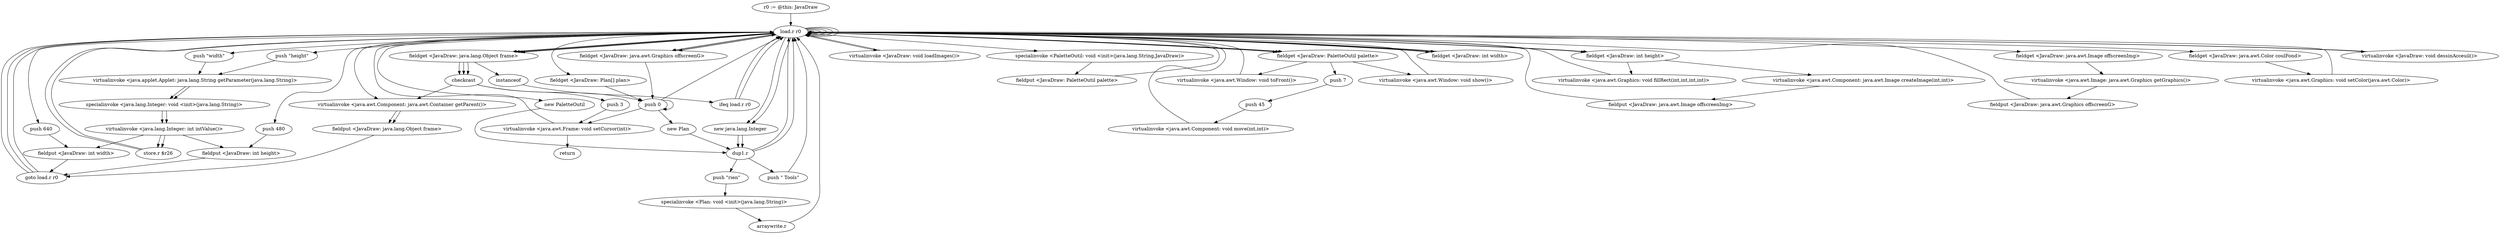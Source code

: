 digraph "" {
    "r0 := @this: JavaDraw"
    "load.r r0"
    "r0 := @this: JavaDraw"->"load.r r0";
    "load.r r0"->"load.r r0";
    "virtualinvoke <java.awt.Component: java.awt.Container getParent()>"
    "load.r r0"->"virtualinvoke <java.awt.Component: java.awt.Container getParent()>";
    "fieldput <JavaDraw: java.lang.Object frame>"
    "virtualinvoke <java.awt.Component: java.awt.Container getParent()>"->"fieldput <JavaDraw: java.lang.Object frame>";
    "goto load.r r0"
    "fieldput <JavaDraw: java.lang.Object frame>"->"goto load.r r0";
    "goto load.r r0"->"load.r r0";
    "fieldget <JavaDraw: java.lang.Object frame>"
    "load.r r0"->"fieldget <JavaDraw: java.lang.Object frame>";
    "instanceof"
    "fieldget <JavaDraw: java.lang.Object frame>"->"instanceof";
    "ifeq load.r r0"
    "instanceof"->"ifeq load.r r0";
    "ifeq load.r r0"->"load.r r0";
    "load.r r0"->"fieldget <JavaDraw: java.lang.Object frame>";
    "checkcast"
    "fieldget <JavaDraw: java.lang.Object frame>"->"checkcast";
    "push 3"
    "checkcast"->"push 3";
    "virtualinvoke <java.awt.Frame: void setCursor(int)>"
    "push 3"->"virtualinvoke <java.awt.Frame: void setCursor(int)>";
    "virtualinvoke <java.awt.Frame: void setCursor(int)>"->"load.r r0";
    "virtualinvoke <JavaDraw: void loadImages()>"
    "load.r r0"->"virtualinvoke <JavaDraw: void loadImages()>";
    "virtualinvoke <JavaDraw: void loadImages()>"->"load.r r0";
    "new java.lang.Integer"
    "load.r r0"->"new java.lang.Integer";
    "dup1.r"
    "new java.lang.Integer"->"dup1.r";
    "dup1.r"->"load.r r0";
    "push \"width\""
    "load.r r0"->"push \"width\"";
    "virtualinvoke <java.applet.Applet: java.lang.String getParameter(java.lang.String)>"
    "push \"width\""->"virtualinvoke <java.applet.Applet: java.lang.String getParameter(java.lang.String)>";
    "specialinvoke <java.lang.Integer: void <init>(java.lang.String)>"
    "virtualinvoke <java.applet.Applet: java.lang.String getParameter(java.lang.String)>"->"specialinvoke <java.lang.Integer: void <init>(java.lang.String)>";
    "virtualinvoke <java.lang.Integer: int intValue()>"
    "specialinvoke <java.lang.Integer: void <init>(java.lang.String)>"->"virtualinvoke <java.lang.Integer: int intValue()>";
    "fieldput <JavaDraw: int width>"
    "virtualinvoke <java.lang.Integer: int intValue()>"->"fieldput <JavaDraw: int width>";
    "fieldput <JavaDraw: int width>"->"goto load.r r0";
    "goto load.r r0"->"load.r r0";
    "load.r r0"->"new java.lang.Integer";
    "new java.lang.Integer"->"dup1.r";
    "dup1.r"->"load.r r0";
    "push \"height\""
    "load.r r0"->"push \"height\"";
    "push \"height\""->"virtualinvoke <java.applet.Applet: java.lang.String getParameter(java.lang.String)>";
    "virtualinvoke <java.applet.Applet: java.lang.String getParameter(java.lang.String)>"->"specialinvoke <java.lang.Integer: void <init>(java.lang.String)>";
    "specialinvoke <java.lang.Integer: void <init>(java.lang.String)>"->"virtualinvoke <java.lang.Integer: int intValue()>";
    "fieldput <JavaDraw: int height>"
    "virtualinvoke <java.lang.Integer: int intValue()>"->"fieldput <JavaDraw: int height>";
    "fieldput <JavaDraw: int height>"->"goto load.r r0";
    "goto load.r r0"->"load.r r0";
    "new PaletteOutil"
    "load.r r0"->"new PaletteOutil";
    "new PaletteOutil"->"dup1.r";
    "push \" Tools\""
    "dup1.r"->"push \" Tools\"";
    "push \" Tools\""->"load.r r0";
    "specialinvoke <PaletteOutil: void <init>(java.lang.String,JavaDraw)>"
    "load.r r0"->"specialinvoke <PaletteOutil: void <init>(java.lang.String,JavaDraw)>";
    "fieldput <JavaDraw: PaletteOutil palette>"
    "specialinvoke <PaletteOutil: void <init>(java.lang.String,JavaDraw)>"->"fieldput <JavaDraw: PaletteOutil palette>";
    "fieldput <JavaDraw: PaletteOutil palette>"->"load.r r0";
    "fieldget <JavaDraw: PaletteOutil palette>"
    "load.r r0"->"fieldget <JavaDraw: PaletteOutil palette>";
    "push 7"
    "fieldget <JavaDraw: PaletteOutil palette>"->"push 7";
    "push 45"
    "push 7"->"push 45";
    "virtualinvoke <java.awt.Component: void move(int,int)>"
    "push 45"->"virtualinvoke <java.awt.Component: void move(int,int)>";
    "virtualinvoke <java.awt.Component: void move(int,int)>"->"load.r r0";
    "load.r r0"->"fieldget <JavaDraw: PaletteOutil palette>";
    "virtualinvoke <java.awt.Window: void toFront()>"
    "fieldget <JavaDraw: PaletteOutil palette>"->"virtualinvoke <java.awt.Window: void toFront()>";
    "virtualinvoke <java.awt.Window: void toFront()>"->"load.r r0";
    "load.r r0"->"fieldget <JavaDraw: PaletteOutil palette>";
    "virtualinvoke <java.awt.Window: void show()>"
    "fieldget <JavaDraw: PaletteOutil palette>"->"virtualinvoke <java.awt.Window: void show()>";
    "virtualinvoke <java.awt.Window: void show()>"->"load.r r0";
    "load.r r0"->"load.r r0";
    "load.r r0"->"load.r r0";
    "fieldget <JavaDraw: int width>"
    "load.r r0"->"fieldget <JavaDraw: int width>";
    "fieldget <JavaDraw: int width>"->"load.r r0";
    "fieldget <JavaDraw: int height>"
    "load.r r0"->"fieldget <JavaDraw: int height>";
    "virtualinvoke <java.awt.Component: java.awt.Image createImage(int,int)>"
    "fieldget <JavaDraw: int height>"->"virtualinvoke <java.awt.Component: java.awt.Image createImage(int,int)>";
    "fieldput <JavaDraw: java.awt.Image offscreenImg>"
    "virtualinvoke <java.awt.Component: java.awt.Image createImage(int,int)>"->"fieldput <JavaDraw: java.awt.Image offscreenImg>";
    "fieldput <JavaDraw: java.awt.Image offscreenImg>"->"load.r r0";
    "load.r r0"->"load.r r0";
    "fieldget <JavaDraw: java.awt.Image offscreenImg>"
    "load.r r0"->"fieldget <JavaDraw: java.awt.Image offscreenImg>";
    "virtualinvoke <java.awt.Image: java.awt.Graphics getGraphics()>"
    "fieldget <JavaDraw: java.awt.Image offscreenImg>"->"virtualinvoke <java.awt.Image: java.awt.Graphics getGraphics()>";
    "fieldput <JavaDraw: java.awt.Graphics offscreenG>"
    "virtualinvoke <java.awt.Image: java.awt.Graphics getGraphics()>"->"fieldput <JavaDraw: java.awt.Graphics offscreenG>";
    "fieldput <JavaDraw: java.awt.Graphics offscreenG>"->"load.r r0";
    "fieldget <JavaDraw: java.awt.Graphics offscreenG>"
    "load.r r0"->"fieldget <JavaDraw: java.awt.Graphics offscreenG>";
    "fieldget <JavaDraw: java.awt.Graphics offscreenG>"->"load.r r0";
    "fieldget <JavaDraw: java.awt.Color coulFond>"
    "load.r r0"->"fieldget <JavaDraw: java.awt.Color coulFond>";
    "virtualinvoke <java.awt.Graphics: void setColor(java.awt.Color)>"
    "fieldget <JavaDraw: java.awt.Color coulFond>"->"virtualinvoke <java.awt.Graphics: void setColor(java.awt.Color)>";
    "virtualinvoke <java.awt.Graphics: void setColor(java.awt.Color)>"->"load.r r0";
    "load.r r0"->"fieldget <JavaDraw: java.awt.Graphics offscreenG>";
    "push 0"
    "fieldget <JavaDraw: java.awt.Graphics offscreenG>"->"push 0";
    "push 0"->"push 0";
    "push 0"->"load.r r0";
    "load.r r0"->"fieldget <JavaDraw: int width>";
    "fieldget <JavaDraw: int width>"->"load.r r0";
    "load.r r0"->"fieldget <JavaDraw: int height>";
    "virtualinvoke <java.awt.Graphics: void fillRect(int,int,int,int)>"
    "fieldget <JavaDraw: int height>"->"virtualinvoke <java.awt.Graphics: void fillRect(int,int,int,int)>";
    "virtualinvoke <java.awt.Graphics: void fillRect(int,int,int,int)>"->"load.r r0";
    "virtualinvoke <JavaDraw: void dessinAcceuil()>"
    "load.r r0"->"virtualinvoke <JavaDraw: void dessinAcceuil()>";
    "virtualinvoke <JavaDraw: void dessinAcceuil()>"->"load.r r0";
    "fieldget <JavaDraw: Plan[] plan>"
    "load.r r0"->"fieldget <JavaDraw: Plan[] plan>";
    "fieldget <JavaDraw: Plan[] plan>"->"push 0";
    "new Plan"
    "push 0"->"new Plan";
    "new Plan"->"dup1.r";
    "push \"rien\""
    "dup1.r"->"push \"rien\"";
    "specialinvoke <Plan: void <init>(java.lang.String)>"
    "push \"rien\""->"specialinvoke <Plan: void <init>(java.lang.String)>";
    "arraywrite.r"
    "specialinvoke <Plan: void <init>(java.lang.String)>"->"arraywrite.r";
    "arraywrite.r"->"load.r r0";
    "load.r r0"->"fieldget <JavaDraw: java.lang.Object frame>";
    "fieldget <JavaDraw: java.lang.Object frame>"->"checkcast";
    "checkcast"->"push 0";
    "push 0"->"virtualinvoke <java.awt.Frame: void setCursor(int)>";
    "return"
    "virtualinvoke <java.awt.Frame: void setCursor(int)>"->"return";
    "store.r $r26"
    "virtualinvoke <java.lang.Integer: int intValue()>"->"store.r $r26";
    "store.r $r26"->"load.r r0";
    "push 480"
    "load.r r0"->"push 480";
    "push 480"->"fieldput <JavaDraw: int height>";
    "virtualinvoke <java.lang.Integer: int intValue()>"->"store.r $r26";
    "store.r $r26"->"load.r r0";
    "push 640"
    "load.r r0"->"push 640";
    "push 640"->"fieldput <JavaDraw: int width>";
    "ifeq load.r r0"->"load.r r0";
    "load.r r0"->"load.r r0";
    "load.r r0"->"fieldget <JavaDraw: java.lang.Object frame>";
    "fieldget <JavaDraw: java.lang.Object frame>"->"checkcast";
    "checkcast"->"virtualinvoke <java.awt.Component: java.awt.Container getParent()>";
    "virtualinvoke <java.awt.Component: java.awt.Container getParent()>"->"fieldput <JavaDraw: java.lang.Object frame>";
}
